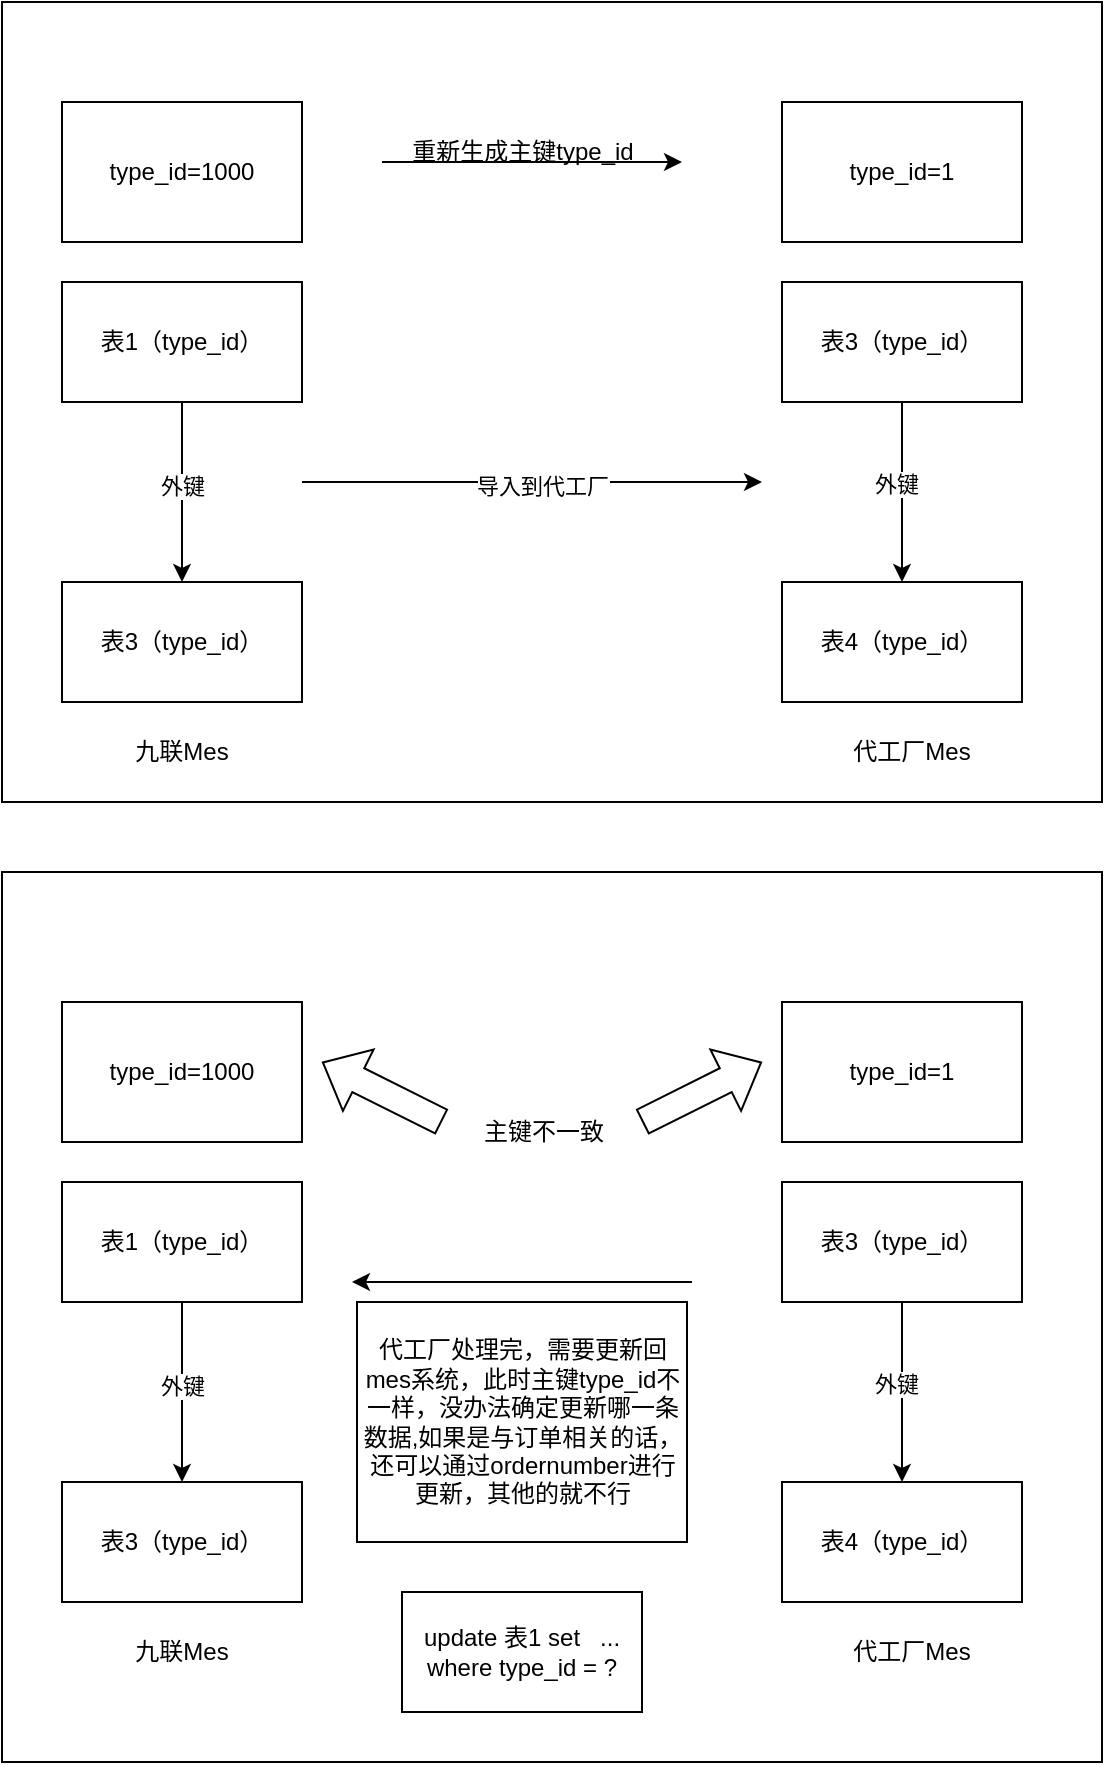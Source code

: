 <mxfile version="22.1.0" type="github">
  <diagram name="第 1 页" id="MxU3B2thwA_xXjgCt5oW">
    <mxGraphModel dx="1188" dy="633" grid="1" gridSize="10" guides="1" tooltips="1" connect="1" arrows="1" fold="1" page="1" pageScale="1" pageWidth="827" pageHeight="1169" math="0" shadow="0">
      <root>
        <mxCell id="0" />
        <mxCell id="1" parent="0" />
        <mxCell id="DBMJC1OMiwxY5DyXA_E_-47" value="" style="rounded=0;whiteSpace=wrap;html=1;" vertex="1" parent="1">
          <mxGeometry x="130" y="555" width="550" height="445" as="geometry" />
        </mxCell>
        <mxCell id="DBMJC1OMiwxY5DyXA_E_-17" value="" style="rounded=0;whiteSpace=wrap;html=1;" vertex="1" parent="1">
          <mxGeometry x="130" y="120" width="550" height="400" as="geometry" />
        </mxCell>
        <mxCell id="DBMJC1OMiwxY5DyXA_E_-5" style="edgeStyle=orthogonalEdgeStyle;rounded=0;orthogonalLoop=1;jettySize=auto;html=1;entryX=0.5;entryY=0;entryDx=0;entryDy=0;" edge="1" parent="1" source="DBMJC1OMiwxY5DyXA_E_-1" target="DBMJC1OMiwxY5DyXA_E_-4">
          <mxGeometry relative="1" as="geometry" />
        </mxCell>
        <mxCell id="DBMJC1OMiwxY5DyXA_E_-9" value="外键" style="edgeLabel;html=1;align=center;verticalAlign=middle;resizable=0;points=[];" vertex="1" connectable="0" parent="DBMJC1OMiwxY5DyXA_E_-5">
          <mxGeometry x="-0.067" relative="1" as="geometry">
            <mxPoint as="offset" />
          </mxGeometry>
        </mxCell>
        <mxCell id="DBMJC1OMiwxY5DyXA_E_-1" value="表1（type_id）" style="rounded=0;whiteSpace=wrap;html=1;" vertex="1" parent="1">
          <mxGeometry x="160" y="260" width="120" height="60" as="geometry" />
        </mxCell>
        <mxCell id="DBMJC1OMiwxY5DyXA_E_-4" value="表3（type_id）" style="rounded=0;whiteSpace=wrap;html=1;" vertex="1" parent="1">
          <mxGeometry x="160" y="410" width="120" height="60" as="geometry" />
        </mxCell>
        <mxCell id="DBMJC1OMiwxY5DyXA_E_-6" style="edgeStyle=orthogonalEdgeStyle;rounded=0;orthogonalLoop=1;jettySize=auto;html=1;entryX=0.5;entryY=0;entryDx=0;entryDy=0;" edge="1" parent="1" source="DBMJC1OMiwxY5DyXA_E_-7" target="DBMJC1OMiwxY5DyXA_E_-8">
          <mxGeometry relative="1" as="geometry" />
        </mxCell>
        <mxCell id="DBMJC1OMiwxY5DyXA_E_-10" value="外键" style="edgeLabel;html=1;align=center;verticalAlign=middle;resizable=0;points=[];" vertex="1" connectable="0" parent="DBMJC1OMiwxY5DyXA_E_-6">
          <mxGeometry x="-0.085" y="-3" relative="1" as="geometry">
            <mxPoint as="offset" />
          </mxGeometry>
        </mxCell>
        <mxCell id="DBMJC1OMiwxY5DyXA_E_-7" value="表3（type_id）" style="rounded=0;whiteSpace=wrap;html=1;" vertex="1" parent="1">
          <mxGeometry x="520" y="260" width="120" height="60" as="geometry" />
        </mxCell>
        <mxCell id="DBMJC1OMiwxY5DyXA_E_-8" value="表4（type_id）" style="rounded=0;whiteSpace=wrap;html=1;" vertex="1" parent="1">
          <mxGeometry x="520" y="410" width="120" height="60" as="geometry" />
        </mxCell>
        <mxCell id="DBMJC1OMiwxY5DyXA_E_-11" value="" style="endArrow=classic;html=1;rounded=0;" edge="1" parent="1">
          <mxGeometry width="50" height="50" relative="1" as="geometry">
            <mxPoint x="280" y="360" as="sourcePoint" />
            <mxPoint x="510" y="360" as="targetPoint" />
          </mxGeometry>
        </mxCell>
        <mxCell id="DBMJC1OMiwxY5DyXA_E_-12" value="导入到代工厂" style="edgeLabel;html=1;align=center;verticalAlign=middle;resizable=0;points=[];" vertex="1" connectable="0" parent="DBMJC1OMiwxY5DyXA_E_-11">
          <mxGeometry x="0.045" y="-2" relative="1" as="geometry">
            <mxPoint as="offset" />
          </mxGeometry>
        </mxCell>
        <mxCell id="DBMJC1OMiwxY5DyXA_E_-13" value="type_id=1000" style="rounded=0;whiteSpace=wrap;html=1;" vertex="1" parent="1">
          <mxGeometry x="160" y="170" width="120" height="70" as="geometry" />
        </mxCell>
        <mxCell id="DBMJC1OMiwxY5DyXA_E_-14" value="type_id=1" style="rounded=0;whiteSpace=wrap;html=1;" vertex="1" parent="1">
          <mxGeometry x="520" y="170" width="120" height="70" as="geometry" />
        </mxCell>
        <mxCell id="DBMJC1OMiwxY5DyXA_E_-15" value="" style="endArrow=classic;html=1;rounded=0;" edge="1" parent="1">
          <mxGeometry width="50" height="50" relative="1" as="geometry">
            <mxPoint x="320" y="200" as="sourcePoint" />
            <mxPoint x="470" y="200" as="targetPoint" />
          </mxGeometry>
        </mxCell>
        <mxCell id="DBMJC1OMiwxY5DyXA_E_-16" value="重新生成主键type_id" style="text;html=1;align=center;verticalAlign=middle;resizable=0;points=[];autosize=1;strokeColor=none;fillColor=none;" vertex="1" parent="1">
          <mxGeometry x="325" y="180" width="130" height="30" as="geometry" />
        </mxCell>
        <mxCell id="DBMJC1OMiwxY5DyXA_E_-19" style="edgeStyle=orthogonalEdgeStyle;rounded=0;orthogonalLoop=1;jettySize=auto;html=1;entryX=0.5;entryY=0;entryDx=0;entryDy=0;" edge="1" parent="1" source="DBMJC1OMiwxY5DyXA_E_-21" target="DBMJC1OMiwxY5DyXA_E_-22">
          <mxGeometry relative="1" as="geometry" />
        </mxCell>
        <mxCell id="DBMJC1OMiwxY5DyXA_E_-20" value="外键" style="edgeLabel;html=1;align=center;verticalAlign=middle;resizable=0;points=[];" vertex="1" connectable="0" parent="DBMJC1OMiwxY5DyXA_E_-19">
          <mxGeometry x="-0.067" relative="1" as="geometry">
            <mxPoint as="offset" />
          </mxGeometry>
        </mxCell>
        <mxCell id="DBMJC1OMiwxY5DyXA_E_-21" value="表1（type_id）" style="rounded=0;whiteSpace=wrap;html=1;" vertex="1" parent="1">
          <mxGeometry x="160" y="710" width="120" height="60" as="geometry" />
        </mxCell>
        <mxCell id="DBMJC1OMiwxY5DyXA_E_-22" value="表3（type_id）" style="rounded=0;whiteSpace=wrap;html=1;" vertex="1" parent="1">
          <mxGeometry x="160" y="860" width="120" height="60" as="geometry" />
        </mxCell>
        <mxCell id="DBMJC1OMiwxY5DyXA_E_-23" style="edgeStyle=orthogonalEdgeStyle;rounded=0;orthogonalLoop=1;jettySize=auto;html=1;entryX=0.5;entryY=0;entryDx=0;entryDy=0;" edge="1" parent="1" source="DBMJC1OMiwxY5DyXA_E_-25" target="DBMJC1OMiwxY5DyXA_E_-26">
          <mxGeometry relative="1" as="geometry" />
        </mxCell>
        <mxCell id="DBMJC1OMiwxY5DyXA_E_-24" value="外键" style="edgeLabel;html=1;align=center;verticalAlign=middle;resizable=0;points=[];" vertex="1" connectable="0" parent="DBMJC1OMiwxY5DyXA_E_-23">
          <mxGeometry x="-0.085" y="-3" relative="1" as="geometry">
            <mxPoint as="offset" />
          </mxGeometry>
        </mxCell>
        <mxCell id="DBMJC1OMiwxY5DyXA_E_-25" value="表3（type_id）" style="rounded=0;whiteSpace=wrap;html=1;" vertex="1" parent="1">
          <mxGeometry x="520" y="710" width="120" height="60" as="geometry" />
        </mxCell>
        <mxCell id="DBMJC1OMiwxY5DyXA_E_-26" value="表4（type_id）" style="rounded=0;whiteSpace=wrap;html=1;" vertex="1" parent="1">
          <mxGeometry x="520" y="860" width="120" height="60" as="geometry" />
        </mxCell>
        <mxCell id="DBMJC1OMiwxY5DyXA_E_-29" value="type_id=1000" style="rounded=0;whiteSpace=wrap;html=1;" vertex="1" parent="1">
          <mxGeometry x="160" y="620" width="120" height="70" as="geometry" />
        </mxCell>
        <mxCell id="DBMJC1OMiwxY5DyXA_E_-30" value="type_id=1" style="rounded=0;whiteSpace=wrap;html=1;" vertex="1" parent="1">
          <mxGeometry x="520" y="620" width="120" height="70" as="geometry" />
        </mxCell>
        <mxCell id="DBMJC1OMiwxY5DyXA_E_-33" value="" style="endArrow=classic;html=1;rounded=0;entryX=0.327;entryY=0.425;entryDx=0;entryDy=0;entryPerimeter=0;" edge="1" parent="1">
          <mxGeometry width="50" height="50" relative="1" as="geometry">
            <mxPoint x="475" y="760" as="sourcePoint" />
            <mxPoint x="305.0" y="760" as="targetPoint" />
          </mxGeometry>
        </mxCell>
        <mxCell id="DBMJC1OMiwxY5DyXA_E_-35" value="代工厂处理完，需要更新回mes系统，此时主键type_id不一样，没办法确定更新哪一条数据,如果是与订单相关的话，还可以通过ordernumber进行更新，其他的就不行" style="rounded=0;whiteSpace=wrap;html=1;" vertex="1" parent="1">
          <mxGeometry x="307.5" y="770" width="165" height="120" as="geometry" />
        </mxCell>
        <mxCell id="DBMJC1OMiwxY5DyXA_E_-36" value="九联Mes" style="text;html=1;strokeColor=none;fillColor=none;align=center;verticalAlign=middle;whiteSpace=wrap;rounded=0;" vertex="1" parent="1">
          <mxGeometry x="190" y="480" width="60" height="30" as="geometry" />
        </mxCell>
        <mxCell id="DBMJC1OMiwxY5DyXA_E_-37" value="代工厂Mes" style="text;html=1;strokeColor=none;fillColor=none;align=center;verticalAlign=middle;whiteSpace=wrap;rounded=0;" vertex="1" parent="1">
          <mxGeometry x="550" y="480" width="70" height="30" as="geometry" />
        </mxCell>
        <mxCell id="DBMJC1OMiwxY5DyXA_E_-38" value="九联Mes" style="text;html=1;strokeColor=none;fillColor=none;align=center;verticalAlign=middle;whiteSpace=wrap;rounded=0;" vertex="1" parent="1">
          <mxGeometry x="190" y="930" width="60" height="30" as="geometry" />
        </mxCell>
        <mxCell id="DBMJC1OMiwxY5DyXA_E_-39" value="代工厂Mes" style="text;html=1;strokeColor=none;fillColor=none;align=center;verticalAlign=middle;whiteSpace=wrap;rounded=0;" vertex="1" parent="1">
          <mxGeometry x="550" y="930" width="70" height="30" as="geometry" />
        </mxCell>
        <mxCell id="DBMJC1OMiwxY5DyXA_E_-43" value="" style="shape=flexArrow;endArrow=classic;html=1;rounded=0;width=13.333;endSize=6.258;" edge="1" parent="1">
          <mxGeometry width="50" height="50" relative="1" as="geometry">
            <mxPoint x="450" y="680" as="sourcePoint" />
            <mxPoint x="510" y="650" as="targetPoint" />
          </mxGeometry>
        </mxCell>
        <mxCell id="DBMJC1OMiwxY5DyXA_E_-44" value="" style="shape=flexArrow;endArrow=classic;html=1;rounded=0;width=13.333;endSize=6.258;" edge="1" parent="1">
          <mxGeometry width="50" height="50" relative="1" as="geometry">
            <mxPoint x="350" y="680" as="sourcePoint" />
            <mxPoint x="290" y="650" as="targetPoint" />
          </mxGeometry>
        </mxCell>
        <mxCell id="DBMJC1OMiwxY5DyXA_E_-45" value="主键不一致" style="text;strokeColor=none;fillColor=none;align=left;verticalAlign=middle;spacingLeft=4;spacingRight=4;overflow=hidden;points=[[0,0.5],[1,0.5]];portConstraint=eastwest;rotatable=0;whiteSpace=wrap;html=1;" vertex="1" parent="1">
          <mxGeometry x="365" y="670" width="80" height="30" as="geometry" />
        </mxCell>
        <mxCell id="DBMJC1OMiwxY5DyXA_E_-48" value="update 表1 set&amp;nbsp; &amp;nbsp;... where type_id = ?" style="rounded=0;whiteSpace=wrap;html=1;" vertex="1" parent="1">
          <mxGeometry x="330" y="915" width="120" height="60" as="geometry" />
        </mxCell>
      </root>
    </mxGraphModel>
  </diagram>
</mxfile>
